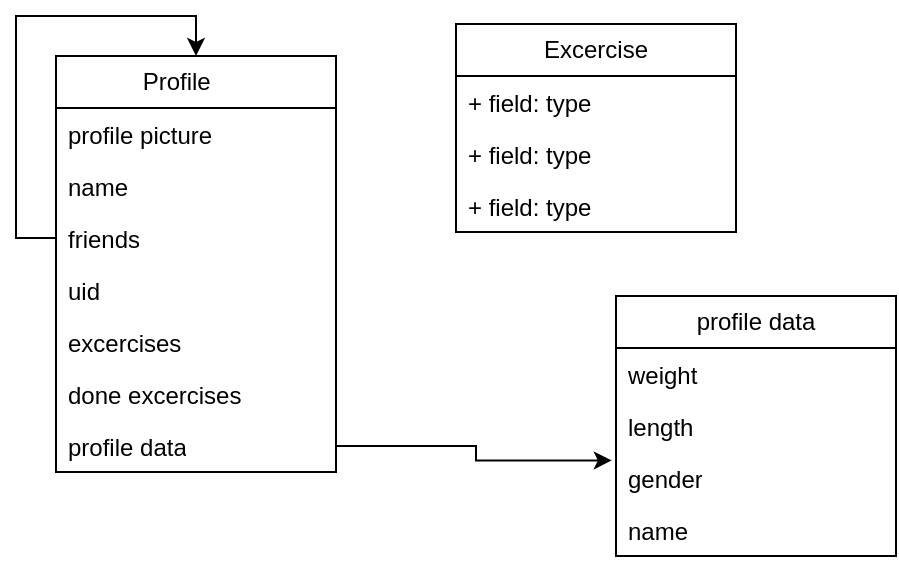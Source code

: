 <mxfile version="28.2.0">
  <diagram name="Page-1" id="yfBKrquoZL0sVrVRkgCo">
    <mxGraphModel dx="704" dy="749" grid="1" gridSize="10" guides="1" tooltips="1" connect="1" arrows="1" fold="1" page="1" pageScale="1" pageWidth="850" pageHeight="1100" math="0" shadow="0">
      <root>
        <mxCell id="0" />
        <mxCell id="1" parent="0" />
        <mxCell id="JpIYD1GBFjZ5PXZJIk9o-1" value="Profile&lt;span style=&quot;white-space: pre;&quot;&gt;&#x9;&lt;/span&gt;" style="swimlane;fontStyle=0;childLayout=stackLayout;horizontal=1;startSize=26;fillColor=none;horizontalStack=0;resizeParent=1;resizeParentMax=0;resizeLast=0;collapsible=1;marginBottom=0;whiteSpace=wrap;html=1;" vertex="1" parent="1">
          <mxGeometry x="320" y="210" width="140" height="208" as="geometry" />
        </mxCell>
        <mxCell id="JpIYD1GBFjZ5PXZJIk9o-2" value="profile picture" style="text;strokeColor=none;fillColor=none;align=left;verticalAlign=top;spacingLeft=4;spacingRight=4;overflow=hidden;rotatable=0;points=[[0,0.5],[1,0.5]];portConstraint=eastwest;whiteSpace=wrap;html=1;" vertex="1" parent="JpIYD1GBFjZ5PXZJIk9o-1">
          <mxGeometry y="26" width="140" height="26" as="geometry" />
        </mxCell>
        <mxCell id="JpIYD1GBFjZ5PXZJIk9o-3" value="name" style="text;strokeColor=none;fillColor=none;align=left;verticalAlign=top;spacingLeft=4;spacingRight=4;overflow=hidden;rotatable=0;points=[[0,0.5],[1,0.5]];portConstraint=eastwest;whiteSpace=wrap;html=1;" vertex="1" parent="JpIYD1GBFjZ5PXZJIk9o-1">
          <mxGeometry y="52" width="140" height="26" as="geometry" />
        </mxCell>
        <mxCell id="JpIYD1GBFjZ5PXZJIk9o-5" style="edgeStyle=orthogonalEdgeStyle;rounded=0;orthogonalLoop=1;jettySize=auto;html=1;entryX=0.5;entryY=0;entryDx=0;entryDy=0;" edge="1" parent="JpIYD1GBFjZ5PXZJIk9o-1" source="JpIYD1GBFjZ5PXZJIk9o-4" target="JpIYD1GBFjZ5PXZJIk9o-1">
          <mxGeometry relative="1" as="geometry">
            <Array as="points">
              <mxPoint x="-20" y="91" />
              <mxPoint x="-20" y="-20" />
              <mxPoint x="70" y="-20" />
            </Array>
          </mxGeometry>
        </mxCell>
        <mxCell id="JpIYD1GBFjZ5PXZJIk9o-4" value="friends&amp;nbsp;" style="text;strokeColor=none;fillColor=none;align=left;verticalAlign=top;spacingLeft=4;spacingRight=4;overflow=hidden;rotatable=0;points=[[0,0.5],[1,0.5]];portConstraint=eastwest;whiteSpace=wrap;html=1;" vertex="1" parent="JpIYD1GBFjZ5PXZJIk9o-1">
          <mxGeometry y="78" width="140" height="26" as="geometry" />
        </mxCell>
        <mxCell id="JpIYD1GBFjZ5PXZJIk9o-7" value="uid" style="text;strokeColor=none;fillColor=none;align=left;verticalAlign=top;spacingLeft=4;spacingRight=4;overflow=hidden;rotatable=0;points=[[0,0.5],[1,0.5]];portConstraint=eastwest;whiteSpace=wrap;html=1;" vertex="1" parent="JpIYD1GBFjZ5PXZJIk9o-1">
          <mxGeometry y="104" width="140" height="26" as="geometry" />
        </mxCell>
        <mxCell id="JpIYD1GBFjZ5PXZJIk9o-6" value="excercises" style="text;strokeColor=none;fillColor=none;align=left;verticalAlign=top;spacingLeft=4;spacingRight=4;overflow=hidden;rotatable=0;points=[[0,0.5],[1,0.5]];portConstraint=eastwest;whiteSpace=wrap;html=1;" vertex="1" parent="JpIYD1GBFjZ5PXZJIk9o-1">
          <mxGeometry y="130" width="140" height="26" as="geometry" />
        </mxCell>
        <mxCell id="JpIYD1GBFjZ5PXZJIk9o-9" value="done excercises" style="text;strokeColor=none;fillColor=none;align=left;verticalAlign=top;spacingLeft=4;spacingRight=4;overflow=hidden;rotatable=0;points=[[0,0.5],[1,0.5]];portConstraint=eastwest;whiteSpace=wrap;html=1;" vertex="1" parent="JpIYD1GBFjZ5PXZJIk9o-1">
          <mxGeometry y="156" width="140" height="26" as="geometry" />
        </mxCell>
        <mxCell id="JpIYD1GBFjZ5PXZJIk9o-8" value="profile data" style="text;strokeColor=none;fillColor=none;align=left;verticalAlign=top;spacingLeft=4;spacingRight=4;overflow=hidden;rotatable=0;points=[[0,0.5],[1,0.5]];portConstraint=eastwest;whiteSpace=wrap;html=1;" vertex="1" parent="JpIYD1GBFjZ5PXZJIk9o-1">
          <mxGeometry y="182" width="140" height="26" as="geometry" />
        </mxCell>
        <mxCell id="JpIYD1GBFjZ5PXZJIk9o-10" value="profile data" style="swimlane;fontStyle=0;childLayout=stackLayout;horizontal=1;startSize=26;fillColor=none;horizontalStack=0;resizeParent=1;resizeParentMax=0;resizeLast=0;collapsible=1;marginBottom=0;whiteSpace=wrap;html=1;" vertex="1" parent="1">
          <mxGeometry x="600" y="330" width="140" height="130" as="geometry" />
        </mxCell>
        <mxCell id="JpIYD1GBFjZ5PXZJIk9o-11" value="weight" style="text;strokeColor=none;fillColor=none;align=left;verticalAlign=top;spacingLeft=4;spacingRight=4;overflow=hidden;rotatable=0;points=[[0,0.5],[1,0.5]];portConstraint=eastwest;whiteSpace=wrap;html=1;" vertex="1" parent="JpIYD1GBFjZ5PXZJIk9o-10">
          <mxGeometry y="26" width="140" height="26" as="geometry" />
        </mxCell>
        <mxCell id="JpIYD1GBFjZ5PXZJIk9o-12" value="length" style="text;strokeColor=none;fillColor=none;align=left;verticalAlign=top;spacingLeft=4;spacingRight=4;overflow=hidden;rotatable=0;points=[[0,0.5],[1,0.5]];portConstraint=eastwest;whiteSpace=wrap;html=1;" vertex="1" parent="JpIYD1GBFjZ5PXZJIk9o-10">
          <mxGeometry y="52" width="140" height="26" as="geometry" />
        </mxCell>
        <mxCell id="JpIYD1GBFjZ5PXZJIk9o-14" value="gender" style="text;strokeColor=none;fillColor=none;align=left;verticalAlign=top;spacingLeft=4;spacingRight=4;overflow=hidden;rotatable=0;points=[[0,0.5],[1,0.5]];portConstraint=eastwest;whiteSpace=wrap;html=1;" vertex="1" parent="JpIYD1GBFjZ5PXZJIk9o-10">
          <mxGeometry y="78" width="140" height="26" as="geometry" />
        </mxCell>
        <mxCell id="JpIYD1GBFjZ5PXZJIk9o-13" value="name" style="text;strokeColor=none;fillColor=none;align=left;verticalAlign=top;spacingLeft=4;spacingRight=4;overflow=hidden;rotatable=0;points=[[0,0.5],[1,0.5]];portConstraint=eastwest;whiteSpace=wrap;html=1;" vertex="1" parent="JpIYD1GBFjZ5PXZJIk9o-10">
          <mxGeometry y="104" width="140" height="26" as="geometry" />
        </mxCell>
        <mxCell id="JpIYD1GBFjZ5PXZJIk9o-15" style="edgeStyle=orthogonalEdgeStyle;rounded=0;orthogonalLoop=1;jettySize=auto;html=1;entryX=-0.015;entryY=0.163;entryDx=0;entryDy=0;entryPerimeter=0;" edge="1" parent="1" source="JpIYD1GBFjZ5PXZJIk9o-8" target="JpIYD1GBFjZ5PXZJIk9o-14">
          <mxGeometry relative="1" as="geometry" />
        </mxCell>
        <mxCell id="JpIYD1GBFjZ5PXZJIk9o-17" value="Excercise" style="swimlane;fontStyle=0;childLayout=stackLayout;horizontal=1;startSize=26;fillColor=none;horizontalStack=0;resizeParent=1;resizeParentMax=0;resizeLast=0;collapsible=1;marginBottom=0;whiteSpace=wrap;html=1;" vertex="1" parent="1">
          <mxGeometry x="520" y="194" width="140" height="104" as="geometry" />
        </mxCell>
        <mxCell id="JpIYD1GBFjZ5PXZJIk9o-18" value="+ field: type" style="text;strokeColor=none;fillColor=none;align=left;verticalAlign=top;spacingLeft=4;spacingRight=4;overflow=hidden;rotatable=0;points=[[0,0.5],[1,0.5]];portConstraint=eastwest;whiteSpace=wrap;html=1;" vertex="1" parent="JpIYD1GBFjZ5PXZJIk9o-17">
          <mxGeometry y="26" width="140" height="26" as="geometry" />
        </mxCell>
        <mxCell id="JpIYD1GBFjZ5PXZJIk9o-19" value="+ field: type" style="text;strokeColor=none;fillColor=none;align=left;verticalAlign=top;spacingLeft=4;spacingRight=4;overflow=hidden;rotatable=0;points=[[0,0.5],[1,0.5]];portConstraint=eastwest;whiteSpace=wrap;html=1;" vertex="1" parent="JpIYD1GBFjZ5PXZJIk9o-17">
          <mxGeometry y="52" width="140" height="26" as="geometry" />
        </mxCell>
        <mxCell id="JpIYD1GBFjZ5PXZJIk9o-20" value="+ field: type" style="text;strokeColor=none;fillColor=none;align=left;verticalAlign=top;spacingLeft=4;spacingRight=4;overflow=hidden;rotatable=0;points=[[0,0.5],[1,0.5]];portConstraint=eastwest;whiteSpace=wrap;html=1;" vertex="1" parent="JpIYD1GBFjZ5PXZJIk9o-17">
          <mxGeometry y="78" width="140" height="26" as="geometry" />
        </mxCell>
      </root>
    </mxGraphModel>
  </diagram>
</mxfile>

